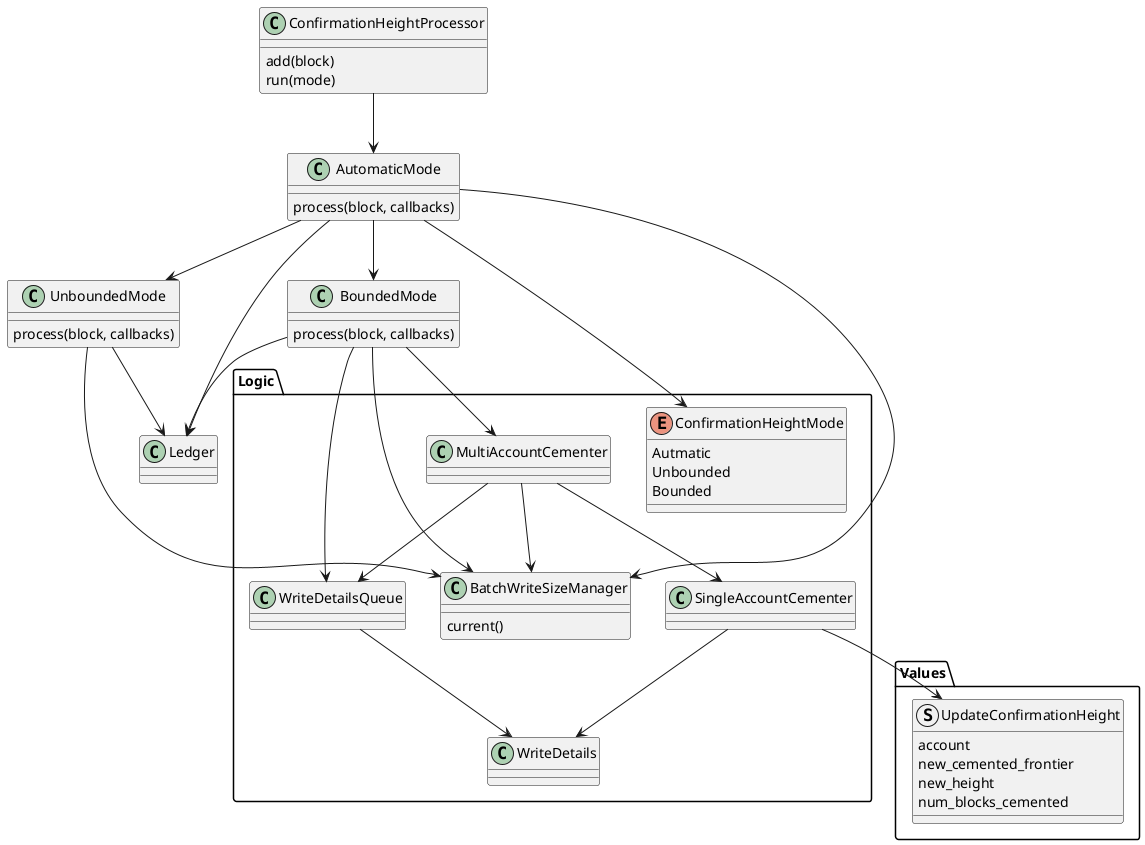 @startuml "Confirmation Height"
class UnboundedMode {
    process(block, callbacks)
}

class BoundedMode{
    process(block, callbacks)
}

class AutomaticMode{
    process(block, callbacks)
}

class ConfirmationHeightProcessor{
    add(block)
    run(mode)
}
class Ledger

package "Logic"{
    enum ConfirmationHeightMode{
        Autmatic
        Unbounded
        Bounded
    }

    class WriteDetails
    class WriteDetailsQueue

    class SingleAccountCementer
    class MultiAccountCementer
    class BatchWriteSizeManager {
        current()
    }
}

package "Values"{
    struct UpdateConfirmationHeight{
        account
        new_cemented_frontier
        new_height
        num_blocks_cemented
    }
}


UnboundedMode --> Ledger
UnboundedMode --> BatchWriteSizeManager

BoundedMode --> Ledger
BoundedMode --> WriteDetailsQueue
BoundedMode --> MultiAccountCementer
BoundedMode --> BatchWriteSizeManager

MultiAccountCementer --> SingleAccountCementer
MultiAccountCementer --> BatchWriteSizeManager
MultiAccountCementer --> WriteDetailsQueue

SingleAccountCementer --> UpdateConfirmationHeight
SingleAccountCementer --> WriteDetails

WriteDetailsQueue --> WriteDetails

AutomaticMode --> ConfirmationHeightMode
AutomaticMode --> BoundedMode
AutomaticMode --> UnboundedMode
AutomaticMode --> Ledger
AutomaticMode --> BatchWriteSizeManager

ConfirmationHeightProcessor --> AutomaticMode

@enduml